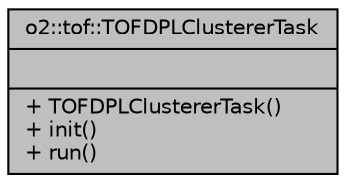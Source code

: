 digraph "o2::tof::TOFDPLClustererTask"
{
 // INTERACTIVE_SVG=YES
  bgcolor="transparent";
  edge [fontname="Helvetica",fontsize="10",labelfontname="Helvetica",labelfontsize="10"];
  node [fontname="Helvetica",fontsize="10",shape=record];
  Node1 [label="{o2::tof::TOFDPLClustererTask\n||+ TOFDPLClustererTask()\l+ init()\l+ run()\l}",height=0.2,width=0.4,color="black", fillcolor="grey75", style="filled", fontcolor="black"];
}

